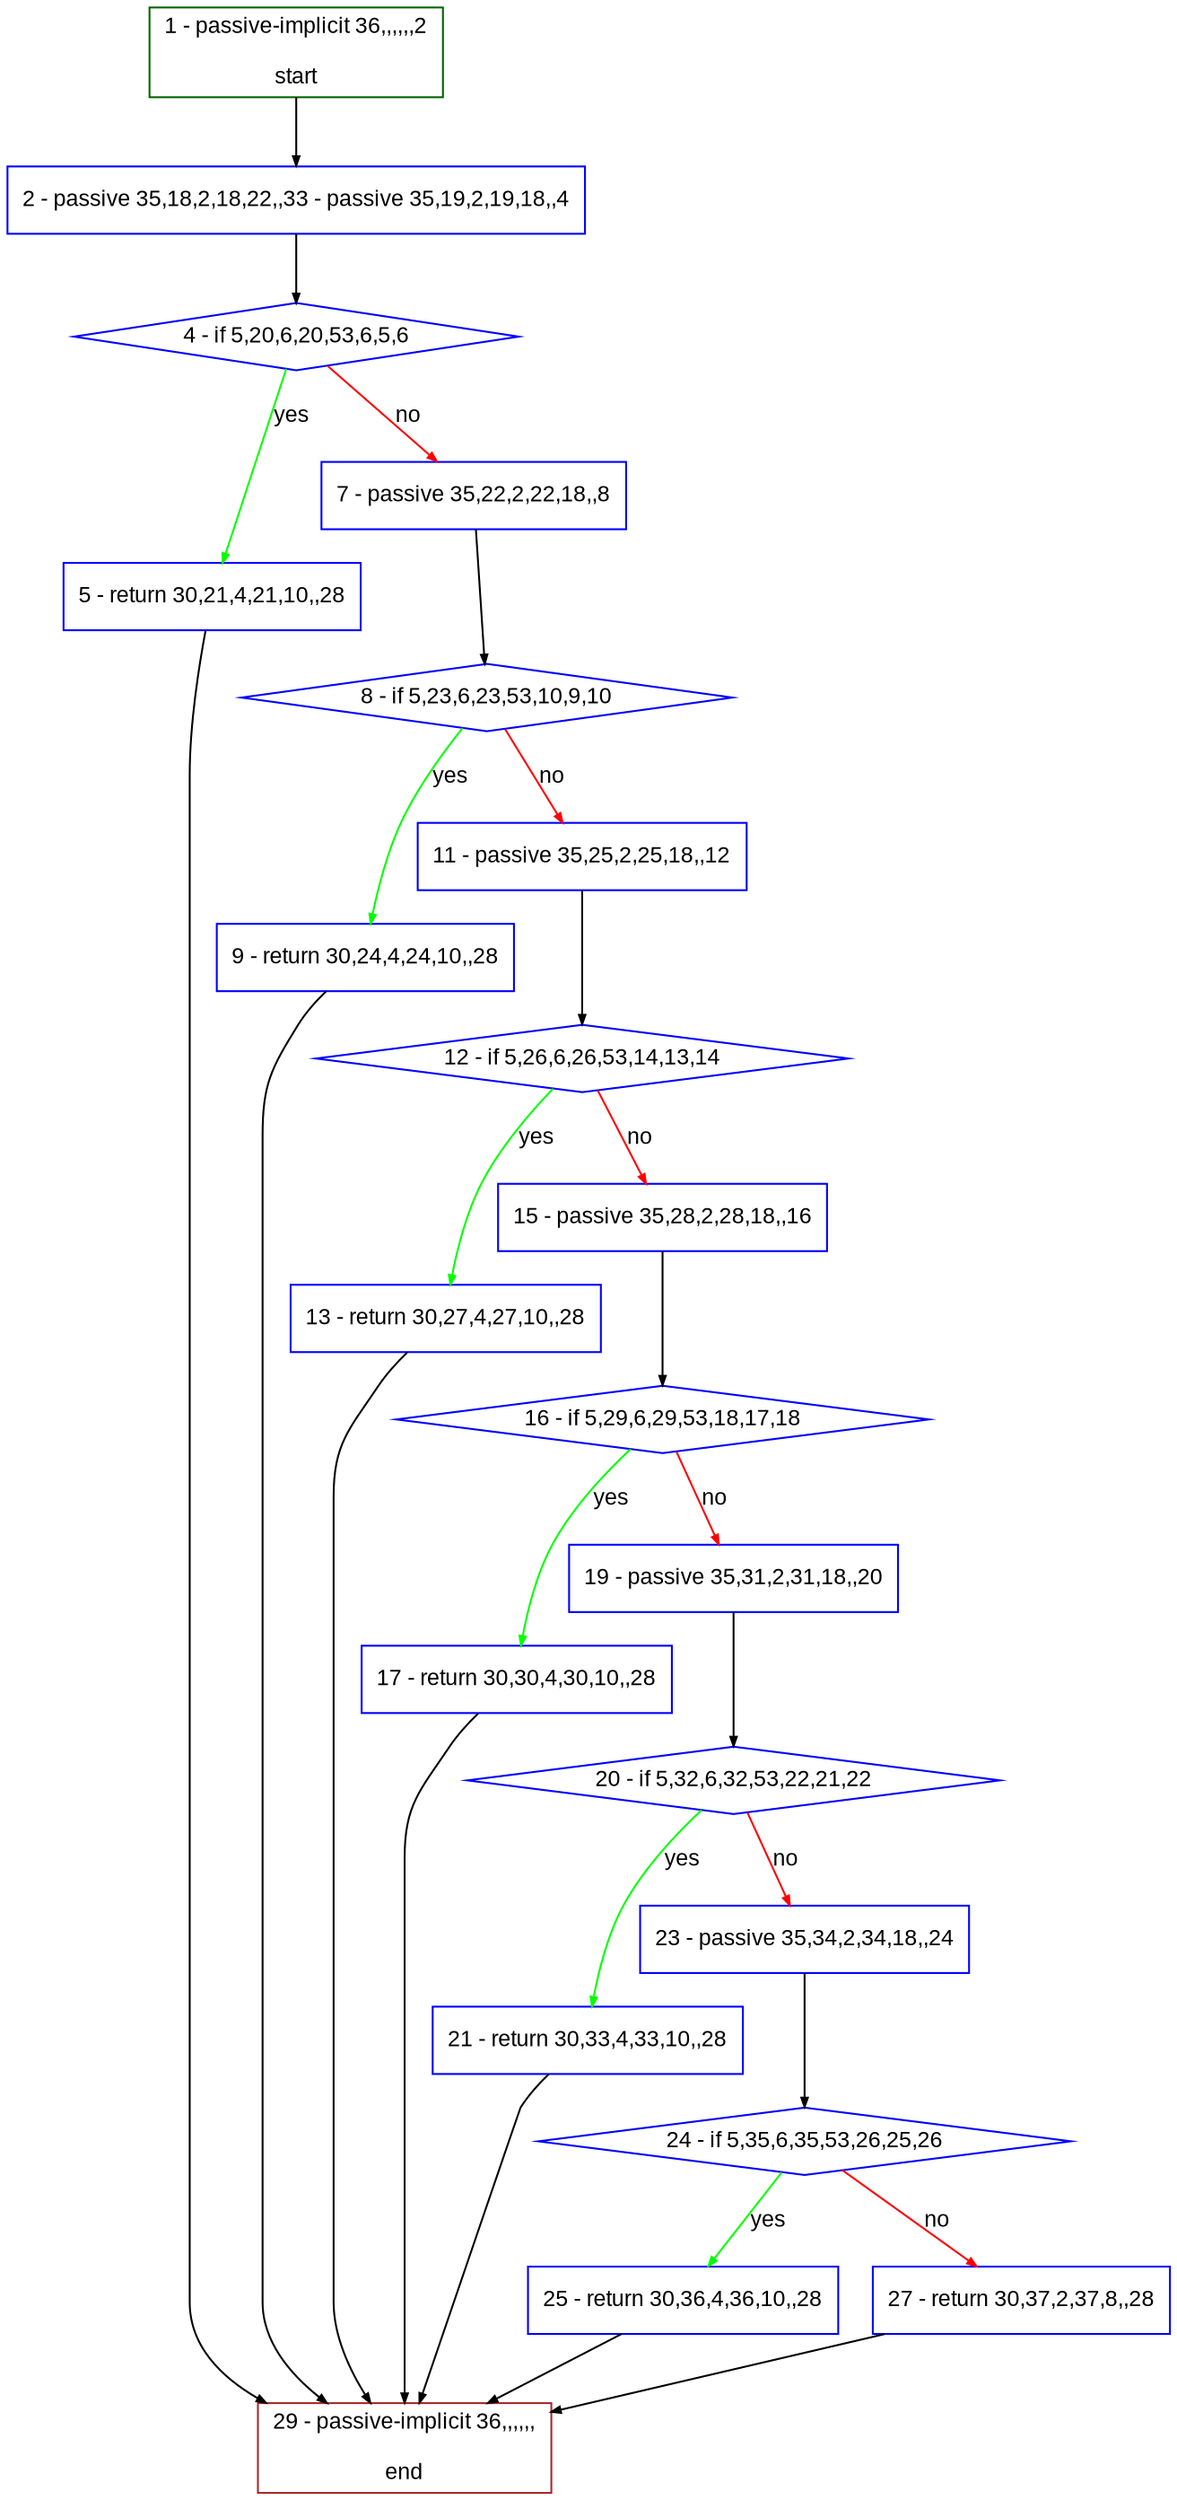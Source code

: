 digraph "" {
  graph [bgcolor="white", fillcolor="#FFFFCC", pack="true", packmode="clust", fontname="Arial", label="", fontsize="12", compound="true", style="rounded,filled"];
  node [node_initialized="no", fillcolor="white", fontname="Arial", label="", color="grey", fontsize="12", fixedsize="false", compound="true", shape="rectangle", style="filled"];
  edge [arrowtail="none", lhead="", fontcolor="black", fontname="Arial", label="", color="black", fontsize="12", arrowhead="normal", arrowsize="0.5", compound="true", ltail="", dir="forward"];
  __N1 [fillcolor="#ffffff", label="2 - passive 35,18,2,18,22,,33 - passive 35,19,2,19,18,,4", color="#0000ff", shape="box", style="filled"];
  __N2 [fillcolor="#ffffff", label="1 - passive-implicit 36,,,,,,2\n\nstart", color="#006400", shape="box", style="filled"];
  __N3 [fillcolor="#ffffff", label="4 - if 5,20,6,20,53,6,5,6", color="#0000ff", shape="diamond", style="filled"];
  __N4 [fillcolor="#ffffff", label="5 - return 30,21,4,21,10,,28", color="#0000ff", shape="box", style="filled"];
  __N5 [fillcolor="#ffffff", label="7 - passive 35,22,2,22,18,,8", color="#0000ff", shape="box", style="filled"];
  __N6 [fillcolor="#ffffff", label="29 - passive-implicit 36,,,,,,\n\nend", color="#a52a2a", shape="box", style="filled"];
  __N7 [fillcolor="#ffffff", label="8 - if 5,23,6,23,53,10,9,10", color="#0000ff", shape="diamond", style="filled"];
  __N8 [fillcolor="#ffffff", label="9 - return 30,24,4,24,10,,28", color="#0000ff", shape="box", style="filled"];
  __N9 [fillcolor="#ffffff", label="11 - passive 35,25,2,25,18,,12", color="#0000ff", shape="box", style="filled"];
  __N10 [fillcolor="#ffffff", label="12 - if 5,26,6,26,53,14,13,14", color="#0000ff", shape="diamond", style="filled"];
  __N11 [fillcolor="#ffffff", label="13 - return 30,27,4,27,10,,28", color="#0000ff", shape="box", style="filled"];
  __N12 [fillcolor="#ffffff", label="15 - passive 35,28,2,28,18,,16", color="#0000ff", shape="box", style="filled"];
  __N13 [fillcolor="#ffffff", label="16 - if 5,29,6,29,53,18,17,18", color="#0000ff", shape="diamond", style="filled"];
  __N14 [fillcolor="#ffffff", label="17 - return 30,30,4,30,10,,28", color="#0000ff", shape="box", style="filled"];
  __N15 [fillcolor="#ffffff", label="19 - passive 35,31,2,31,18,,20", color="#0000ff", shape="box", style="filled"];
  __N16 [fillcolor="#ffffff", label="20 - if 5,32,6,32,53,22,21,22", color="#0000ff", shape="diamond", style="filled"];
  __N17 [fillcolor="#ffffff", label="21 - return 30,33,4,33,10,,28", color="#0000ff", shape="box", style="filled"];
  __N18 [fillcolor="#ffffff", label="23 - passive 35,34,2,34,18,,24", color="#0000ff", shape="box", style="filled"];
  __N19 [fillcolor="#ffffff", label="24 - if 5,35,6,35,53,26,25,26", color="#0000ff", shape="diamond", style="filled"];
  __N20 [fillcolor="#ffffff", label="25 - return 30,36,4,36,10,,28", color="#0000ff", shape="box", style="filled"];
  __N21 [fillcolor="#ffffff", label="27 - return 30,37,2,37,8,,28", color="#0000ff", shape="box", style="filled"];
  __N2 -> __N1 [arrowtail="none", color="#000000", label="", arrowhead="normal", dir="forward"];
  __N1 -> __N3 [arrowtail="none", color="#000000", label="", arrowhead="normal", dir="forward"];
  __N3 -> __N4 [arrowtail="none", color="#00ff00", label="yes", arrowhead="normal", dir="forward"];
  __N3 -> __N5 [arrowtail="none", color="#ff0000", label="no", arrowhead="normal", dir="forward"];
  __N4 -> __N6 [arrowtail="none", color="#000000", label="", arrowhead="normal", dir="forward"];
  __N5 -> __N7 [arrowtail="none", color="#000000", label="", arrowhead="normal", dir="forward"];
  __N7 -> __N8 [arrowtail="none", color="#00ff00", label="yes", arrowhead="normal", dir="forward"];
  __N7 -> __N9 [arrowtail="none", color="#ff0000", label="no", arrowhead="normal", dir="forward"];
  __N8 -> __N6 [arrowtail="none", color="#000000", label="", arrowhead="normal", dir="forward"];
  __N9 -> __N10 [arrowtail="none", color="#000000", label="", arrowhead="normal", dir="forward"];
  __N10 -> __N11 [arrowtail="none", color="#00ff00", label="yes", arrowhead="normal", dir="forward"];
  __N10 -> __N12 [arrowtail="none", color="#ff0000", label="no", arrowhead="normal", dir="forward"];
  __N11 -> __N6 [arrowtail="none", color="#000000", label="", arrowhead="normal", dir="forward"];
  __N12 -> __N13 [arrowtail="none", color="#000000", label="", arrowhead="normal", dir="forward"];
  __N13 -> __N14 [arrowtail="none", color="#00ff00", label="yes", arrowhead="normal", dir="forward"];
  __N13 -> __N15 [arrowtail="none", color="#ff0000", label="no", arrowhead="normal", dir="forward"];
  __N14 -> __N6 [arrowtail="none", color="#000000", label="", arrowhead="normal", dir="forward"];
  __N15 -> __N16 [arrowtail="none", color="#000000", label="", arrowhead="normal", dir="forward"];
  __N16 -> __N17 [arrowtail="none", color="#00ff00", label="yes", arrowhead="normal", dir="forward"];
  __N16 -> __N18 [arrowtail="none", color="#ff0000", label="no", arrowhead="normal", dir="forward"];
  __N17 -> __N6 [arrowtail="none", color="#000000", label="", arrowhead="normal", dir="forward"];
  __N18 -> __N19 [arrowtail="none", color="#000000", label="", arrowhead="normal", dir="forward"];
  __N19 -> __N20 [arrowtail="none", color="#00ff00", label="yes", arrowhead="normal", dir="forward"];
  __N19 -> __N21 [arrowtail="none", color="#ff0000", label="no", arrowhead="normal", dir="forward"];
  __N20 -> __N6 [arrowtail="none", color="#000000", label="", arrowhead="normal", dir="forward"];
  __N21 -> __N6 [arrowtail="none", color="#000000", label="", arrowhead="normal", dir="forward"];
}

